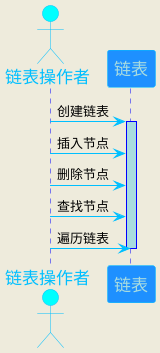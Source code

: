 @startuml
skinparam backgroundColor #EEEBDC
skinparam sequence {
    ArrowColor DeepSkyBlue
    ActorBorderColor DeepSkyBlue
    LifeLineBorderColor blue
    LifeLineBackgroundColor #A9DCDF

    ParticipantBorderColor DeepSkyBlue
    ParticipantBackgroundColor DodgerBlue
    ParticipantFontName Impact
    ParticipantFontSize 17
    ParticipantFontColor #A9DCDF

    ActorBackgroundColor aqua
    ActorFontColor DeepSkyBlue
    ActorFontSize 17
    ActorFontName Aapex
}

actor "链表操作者" as A
participant "链表" as L

A -> L : 创建链表
activate L
A -> L : 插入节点
A -> L : 删除节点
A -> L : 查找节点
A -> L : 遍历链表
deactivate L
@enduml
